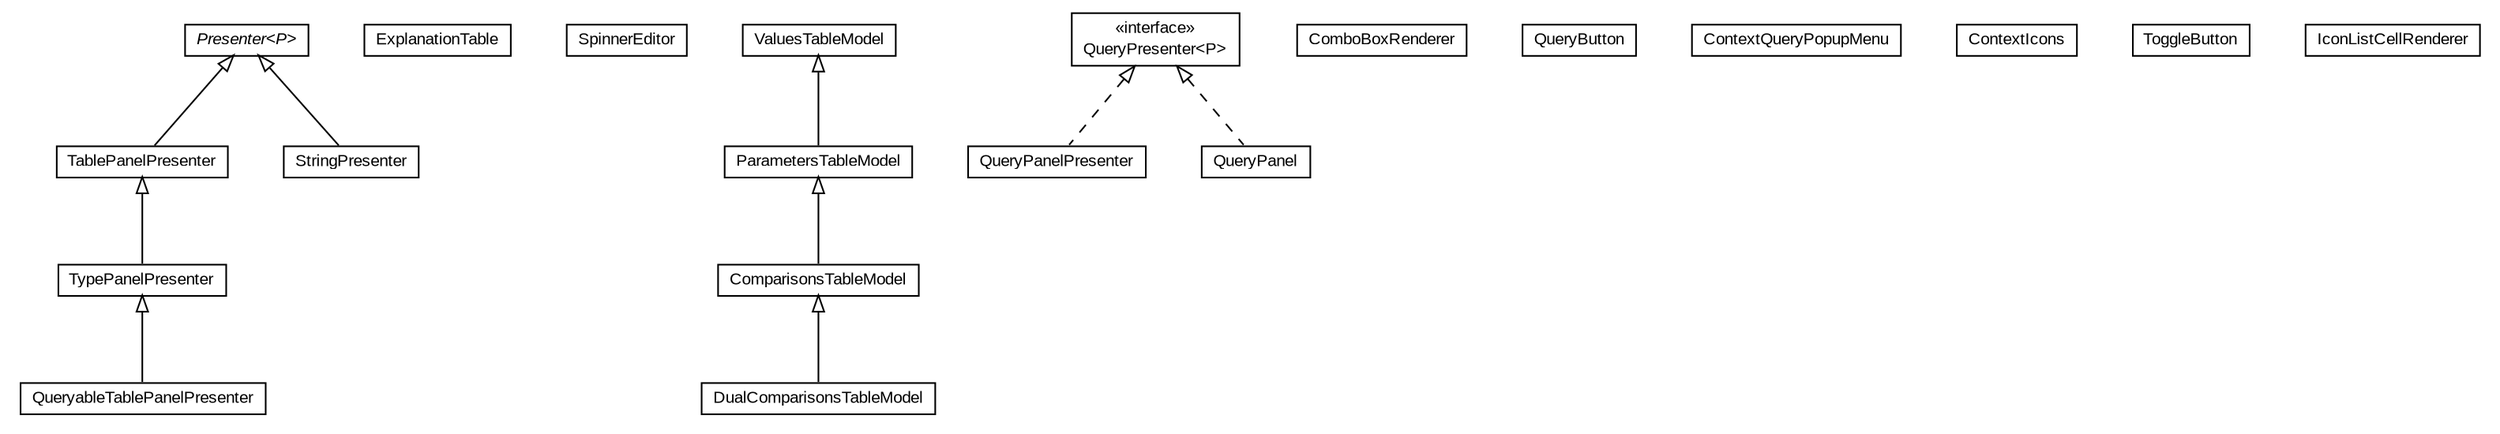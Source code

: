 #!/usr/local/bin/dot
#
# Class diagram 
# Generated by UMLGraph version 5.3 (http://www.umlgraph.org/)
#

digraph G {
	edge [fontname="arial",fontsize=10,labelfontname="arial",labelfontsize=10];
	node [fontname="arial",fontsize=10,shape=plaintext];
	nodesep=0.25;
	ranksep=0.5;
	// context.arch.intelligibility.presenters.TypePanelPresenter
	c16494 [label=<<table title="context.arch.intelligibility.presenters.TypePanelPresenter" border="0" cellborder="1" cellspacing="0" cellpadding="2" port="p" href="./TypePanelPresenter.html">
		<tr><td><table border="0" cellspacing="0" cellpadding="1">
<tr><td align="center" balign="center"> TypePanelPresenter </td></tr>
		</table></td></tr>
		</table>>, fontname="arial", fontcolor="black", fontsize=10.0];
	// context.arch.intelligibility.presenters.TablePanelPresenter
	c16495 [label=<<table title="context.arch.intelligibility.presenters.TablePanelPresenter" border="0" cellborder="1" cellspacing="0" cellpadding="2" port="p" href="./TablePanelPresenter.html">
		<tr><td><table border="0" cellspacing="0" cellpadding="1">
<tr><td align="center" balign="center"> TablePanelPresenter </td></tr>
		</table></td></tr>
		</table>>, fontname="arial", fontcolor="black", fontsize=10.0];
	// context.arch.intelligibility.presenters.TablePanelPresenter.ExplanationTable
	c16496 [label=<<table title="context.arch.intelligibility.presenters.TablePanelPresenter.ExplanationTable" border="0" cellborder="1" cellspacing="0" cellpadding="2" port="p" href="./TablePanelPresenter.ExplanationTable.html">
		<tr><td><table border="0" cellspacing="0" cellpadding="1">
<tr><td align="center" balign="center"> ExplanationTable </td></tr>
		</table></td></tr>
		</table>>, fontname="arial", fontcolor="black", fontsize=10.0];
	// context.arch.intelligibility.presenters.TablePanelPresenter.ExplanationTable.SpinnerEditor
	c16497 [label=<<table title="context.arch.intelligibility.presenters.TablePanelPresenter.ExplanationTable.SpinnerEditor" border="0" cellborder="1" cellspacing="0" cellpadding="2" port="p" href="./TablePanelPresenter.ExplanationTable.SpinnerEditor.html">
		<tr><td><table border="0" cellspacing="0" cellpadding="1">
<tr><td align="center" balign="center"> SpinnerEditor </td></tr>
		</table></td></tr>
		</table>>, fontname="arial", fontcolor="black", fontsize=10.0];
	// context.arch.intelligibility.presenters.TablePanelPresenter.ValuesTableModel
	c16498 [label=<<table title="context.arch.intelligibility.presenters.TablePanelPresenter.ValuesTableModel" border="0" cellborder="1" cellspacing="0" cellpadding="2" port="p" href="./TablePanelPresenter.ValuesTableModel.html">
		<tr><td><table border="0" cellspacing="0" cellpadding="1">
<tr><td align="center" balign="center"> ValuesTableModel </td></tr>
		</table></td></tr>
		</table>>, fontname="arial", fontcolor="black", fontsize=10.0];
	// context.arch.intelligibility.presenters.TablePanelPresenter.ParametersTableModel
	c16499 [label=<<table title="context.arch.intelligibility.presenters.TablePanelPresenter.ParametersTableModel" border="0" cellborder="1" cellspacing="0" cellpadding="2" port="p" href="./TablePanelPresenter.ParametersTableModel.html">
		<tr><td><table border="0" cellspacing="0" cellpadding="1">
<tr><td align="center" balign="center"> ParametersTableModel </td></tr>
		</table></td></tr>
		</table>>, fontname="arial", fontcolor="black", fontsize=10.0];
	// context.arch.intelligibility.presenters.TablePanelPresenter.ComparisonsTableModel
	c16500 [label=<<table title="context.arch.intelligibility.presenters.TablePanelPresenter.ComparisonsTableModel" border="0" cellborder="1" cellspacing="0" cellpadding="2" port="p" href="./TablePanelPresenter.ComparisonsTableModel.html">
		<tr><td><table border="0" cellspacing="0" cellpadding="1">
<tr><td align="center" balign="center"> ComparisonsTableModel </td></tr>
		</table></td></tr>
		</table>>, fontname="arial", fontcolor="black", fontsize=10.0];
	// context.arch.intelligibility.presenters.TablePanelPresenter.DualComparisonsTableModel
	c16501 [label=<<table title="context.arch.intelligibility.presenters.TablePanelPresenter.DualComparisonsTableModel" border="0" cellborder="1" cellspacing="0" cellpadding="2" port="p" href="./TablePanelPresenter.DualComparisonsTableModel.html">
		<tr><td><table border="0" cellspacing="0" cellpadding="1">
<tr><td align="center" balign="center"> DualComparisonsTableModel </td></tr>
		</table></td></tr>
		</table>>, fontname="arial", fontcolor="black", fontsize=10.0];
	// context.arch.intelligibility.presenters.StringPresenter
	c16502 [label=<<table title="context.arch.intelligibility.presenters.StringPresenter" border="0" cellborder="1" cellspacing="0" cellpadding="2" port="p" href="./StringPresenter.html">
		<tr><td><table border="0" cellspacing="0" cellpadding="1">
<tr><td align="center" balign="center"> StringPresenter </td></tr>
		</table></td></tr>
		</table>>, fontname="arial", fontcolor="black", fontsize=10.0];
	// context.arch.intelligibility.presenters.QueryPresenter<P>
	c16503 [label=<<table title="context.arch.intelligibility.presenters.QueryPresenter" border="0" cellborder="1" cellspacing="0" cellpadding="2" port="p" href="./QueryPresenter.html">
		<tr><td><table border="0" cellspacing="0" cellpadding="1">
<tr><td align="center" balign="center"> &#171;interface&#187; </td></tr>
<tr><td align="center" balign="center"> QueryPresenter&lt;P&gt; </td></tr>
		</table></td></tr>
		</table>>, fontname="arial", fontcolor="black", fontsize=10.0];
	// context.arch.intelligibility.presenters.QueryPanelPresenter
	c16504 [label=<<table title="context.arch.intelligibility.presenters.QueryPanelPresenter" border="0" cellborder="1" cellspacing="0" cellpadding="2" port="p" href="./QueryPanelPresenter.html">
		<tr><td><table border="0" cellspacing="0" cellpadding="1">
<tr><td align="center" balign="center"> QueryPanelPresenter </td></tr>
		</table></td></tr>
		</table>>, fontname="arial", fontcolor="black", fontsize=10.0];
	// context.arch.intelligibility.presenters.QueryPanel
	c16505 [label=<<table title="context.arch.intelligibility.presenters.QueryPanel" border="0" cellborder="1" cellspacing="0" cellpadding="2" port="p" href="./QueryPanel.html">
		<tr><td><table border="0" cellspacing="0" cellpadding="1">
<tr><td align="center" balign="center"> QueryPanel </td></tr>
		</table></td></tr>
		</table>>, fontname="arial", fontcolor="black", fontsize=10.0];
	// context.arch.intelligibility.presenters.QueryPanel.ComboBoxRenderer
	c16506 [label=<<table title="context.arch.intelligibility.presenters.QueryPanel.ComboBoxRenderer" border="0" cellborder="1" cellspacing="0" cellpadding="2" port="p" href="./QueryPanel.ComboBoxRenderer.html">
		<tr><td><table border="0" cellspacing="0" cellpadding="1">
<tr><td align="center" balign="center"> ComboBoxRenderer </td></tr>
		</table></td></tr>
		</table>>, fontname="arial", fontcolor="black", fontsize=10.0];
	// context.arch.intelligibility.presenters.QueryButton
	c16507 [label=<<table title="context.arch.intelligibility.presenters.QueryButton" border="0" cellborder="1" cellspacing="0" cellpadding="2" port="p" href="./QueryButton.html">
		<tr><td><table border="0" cellspacing="0" cellpadding="1">
<tr><td align="center" balign="center"> QueryButton </td></tr>
		</table></td></tr>
		</table>>, fontname="arial", fontcolor="black", fontsize=10.0];
	// context.arch.intelligibility.presenters.QueryableTablePanelPresenter
	c16508 [label=<<table title="context.arch.intelligibility.presenters.QueryableTablePanelPresenter" border="0" cellborder="1" cellspacing="0" cellpadding="2" port="p" href="./QueryableTablePanelPresenter.html">
		<tr><td><table border="0" cellspacing="0" cellpadding="1">
<tr><td align="center" balign="center"> QueryableTablePanelPresenter </td></tr>
		</table></td></tr>
		</table>>, fontname="arial", fontcolor="black", fontsize=10.0];
	// context.arch.intelligibility.presenters.QueryableTablePanelPresenter.ContextQueryPopupMenu
	c16509 [label=<<table title="context.arch.intelligibility.presenters.QueryableTablePanelPresenter.ContextQueryPopupMenu" border="0" cellborder="1" cellspacing="0" cellpadding="2" port="p" href="./QueryableTablePanelPresenter.ContextQueryPopupMenu.html">
		<tr><td><table border="0" cellspacing="0" cellpadding="1">
<tr><td align="center" balign="center"> ContextQueryPopupMenu </td></tr>
		</table></td></tr>
		</table>>, fontname="arial", fontcolor="black", fontsize=10.0];
	// context.arch.intelligibility.presenters.Presenter<P>
	c16510 [label=<<table title="context.arch.intelligibility.presenters.Presenter" border="0" cellborder="1" cellspacing="0" cellpadding="2" port="p" href="./Presenter.html">
		<tr><td><table border="0" cellspacing="0" cellpadding="1">
<tr><td align="center" balign="center"><font face="arial italic"> Presenter&lt;P&gt; </font></td></tr>
		</table></td></tr>
		</table>>, fontname="arial", fontcolor="black", fontsize=10.0];
	// context.arch.intelligibility.presenters.ContextIcons
	c16511 [label=<<table title="context.arch.intelligibility.presenters.ContextIcons" border="0" cellborder="1" cellspacing="0" cellpadding="2" port="p" href="./ContextIcons.html">
		<tr><td><table border="0" cellspacing="0" cellpadding="1">
<tr><td align="center" balign="center"> ContextIcons </td></tr>
		</table></td></tr>
		</table>>, fontname="arial", fontcolor="black", fontsize=10.0];
	// context.arch.intelligibility.presenters.ContextIcons.ToggleButton
	c16512 [label=<<table title="context.arch.intelligibility.presenters.ContextIcons.ToggleButton" border="0" cellborder="1" cellspacing="0" cellpadding="2" port="p" href="./ContextIcons.ToggleButton.html">
		<tr><td><table border="0" cellspacing="0" cellpadding="1">
<tr><td align="center" balign="center"> ToggleButton </td></tr>
		</table></td></tr>
		</table>>, fontname="arial", fontcolor="black", fontsize=10.0];
	// context.arch.intelligibility.presenters.ContextIcons.IconListCellRenderer
	c16513 [label=<<table title="context.arch.intelligibility.presenters.ContextIcons.IconListCellRenderer" border="0" cellborder="1" cellspacing="0" cellpadding="2" port="p" href="./ContextIcons.IconListCellRenderer.html">
		<tr><td><table border="0" cellspacing="0" cellpadding="1">
<tr><td align="center" balign="center"> IconListCellRenderer </td></tr>
		</table></td></tr>
		</table>>, fontname="arial", fontcolor="black", fontsize=10.0];
	//context.arch.intelligibility.presenters.TypePanelPresenter extends context.arch.intelligibility.presenters.TablePanelPresenter
	c16495:p -> c16494:p [dir=back,arrowtail=empty];
	//context.arch.intelligibility.presenters.TablePanelPresenter extends context.arch.intelligibility.presenters.Presenter<javax.swing.JPanel>
	c16510:p -> c16495:p [dir=back,arrowtail=empty];
	//context.arch.intelligibility.presenters.TablePanelPresenter.ParametersTableModel extends context.arch.intelligibility.presenters.TablePanelPresenter.ValuesTableModel
	c16498:p -> c16499:p [dir=back,arrowtail=empty];
	//context.arch.intelligibility.presenters.TablePanelPresenter.ComparisonsTableModel extends context.arch.intelligibility.presenters.TablePanelPresenter.ParametersTableModel
	c16499:p -> c16500:p [dir=back,arrowtail=empty];
	//context.arch.intelligibility.presenters.TablePanelPresenter.DualComparisonsTableModel extends context.arch.intelligibility.presenters.TablePanelPresenter.ComparisonsTableModel
	c16500:p -> c16501:p [dir=back,arrowtail=empty];
	//context.arch.intelligibility.presenters.StringPresenter extends context.arch.intelligibility.presenters.Presenter<java.lang.String>
	c16510:p -> c16502:p [dir=back,arrowtail=empty];
	//context.arch.intelligibility.presenters.QueryPanelPresenter implements context.arch.intelligibility.presenters.QueryPresenter<P>
	c16503:p -> c16504:p [dir=back,arrowtail=empty,style=dashed];
	//context.arch.intelligibility.presenters.QueryPanel implements context.arch.intelligibility.presenters.QueryPresenter<P>
	c16503:p -> c16505:p [dir=back,arrowtail=empty,style=dashed];
	//context.arch.intelligibility.presenters.QueryableTablePanelPresenter extends context.arch.intelligibility.presenters.TypePanelPresenter
	c16494:p -> c16508:p [dir=back,arrowtail=empty];
}

